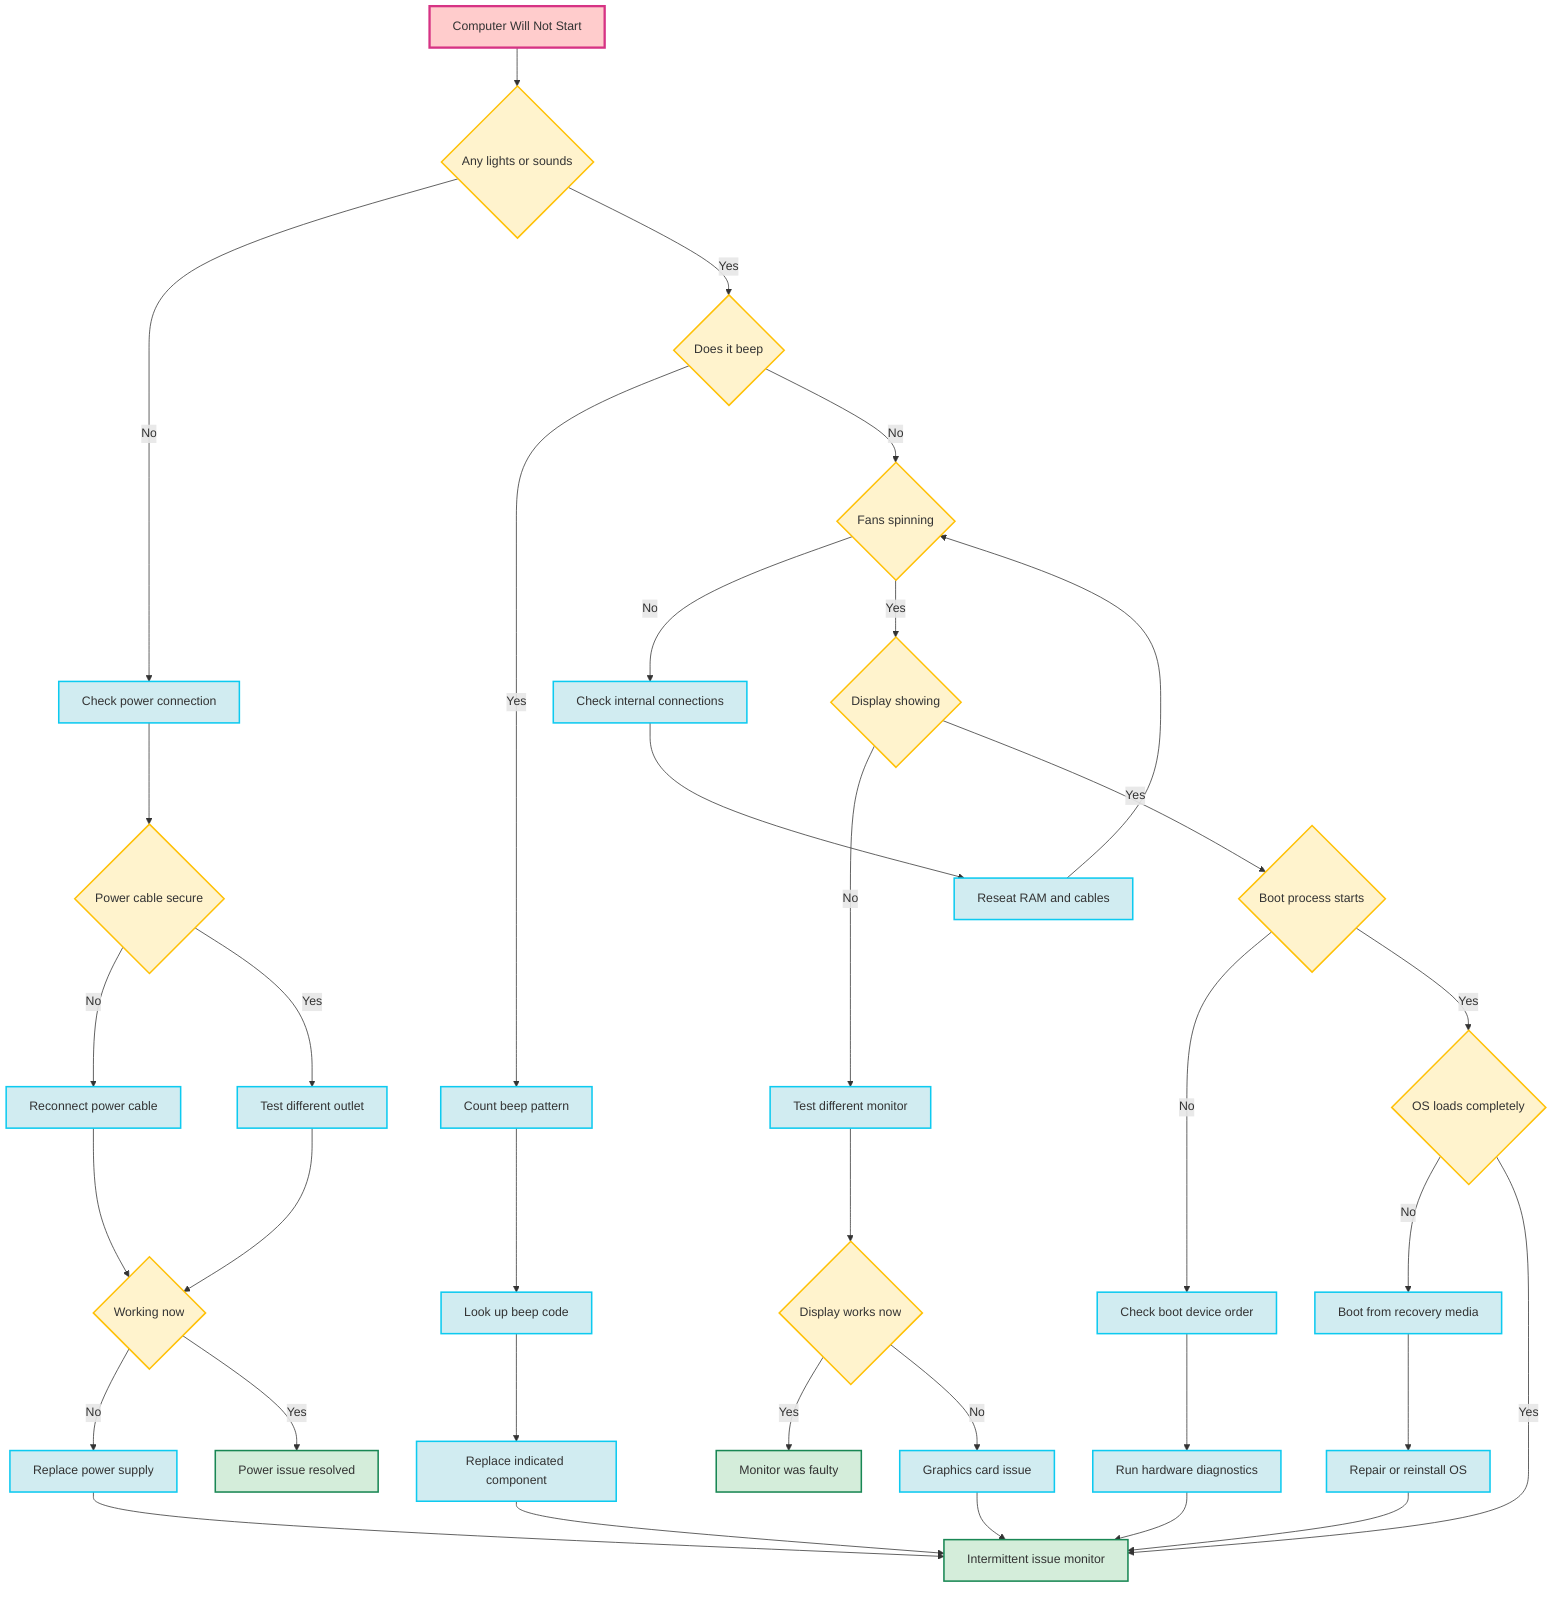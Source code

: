 flowchart TD
    A[Computer Will Not Start] --> B{Any lights or sounds}
    
    B -->|No| C[Check power connection]
    C --> D{Power cable secure}
    D -->|No| E[Reconnect power cable]
    D -->|Yes| F[Test different outlet]
    F --> G{Working now}
    G -->|No| H[Replace power supply]
    G -->|Yes| I[Power issue resolved]
    
    B -->|Yes| J{Does it beep}
    J -->|Yes| K[Count beep pattern]
    K --> L[Look up beep code]
    L --> M[Replace indicated component]
    
    J -->|No| N{Fans spinning}
    N -->|No| O[Check internal connections]
    O --> P[Reseat RAM and cables]
    
    N -->|Yes| Q{Display showing}
    Q -->|No| R[Test different monitor]
    R --> S{Display works now}
    S -->|Yes| T[Monitor was faulty]
    S -->|No| U[Graphics card issue]
    
    Q -->|Yes| V{Boot process starts}
    V -->|No| W[Check boot device order]
    W --> X[Run hardware diagnostics]
    
    V -->|Yes| Y{OS loads completely}
    Y -->|No| Z[Boot from recovery media]
    Z --> AA[Repair or reinstall OS]
    Y -->|Yes| BB[Intermittent issue monitor]
    
    E --> G
    H --> BB
    M --> BB
    P --> N
    U --> BB
    X --> BB
    AA --> BB

    classDef startNode fill:#ffcccc,stroke:#d63384,stroke-width:3px
    classDef actionNode fill:#d1ecf1,stroke:#0dcaf0,stroke-width:2px
    classDef decisionNode fill:#fff3cd,stroke:#ffc107,stroke-width:2px
    classDef successNode fill:#d4edda,stroke:#198754,stroke-width:2px
    
    class A startNode
    class C,E,F,H,K,L,M,O,P,R,U,W,X,Z,AA actionNode
    class B,D,G,J,N,Q,S,V,Y decisionNode
    class I,T,BB successNode